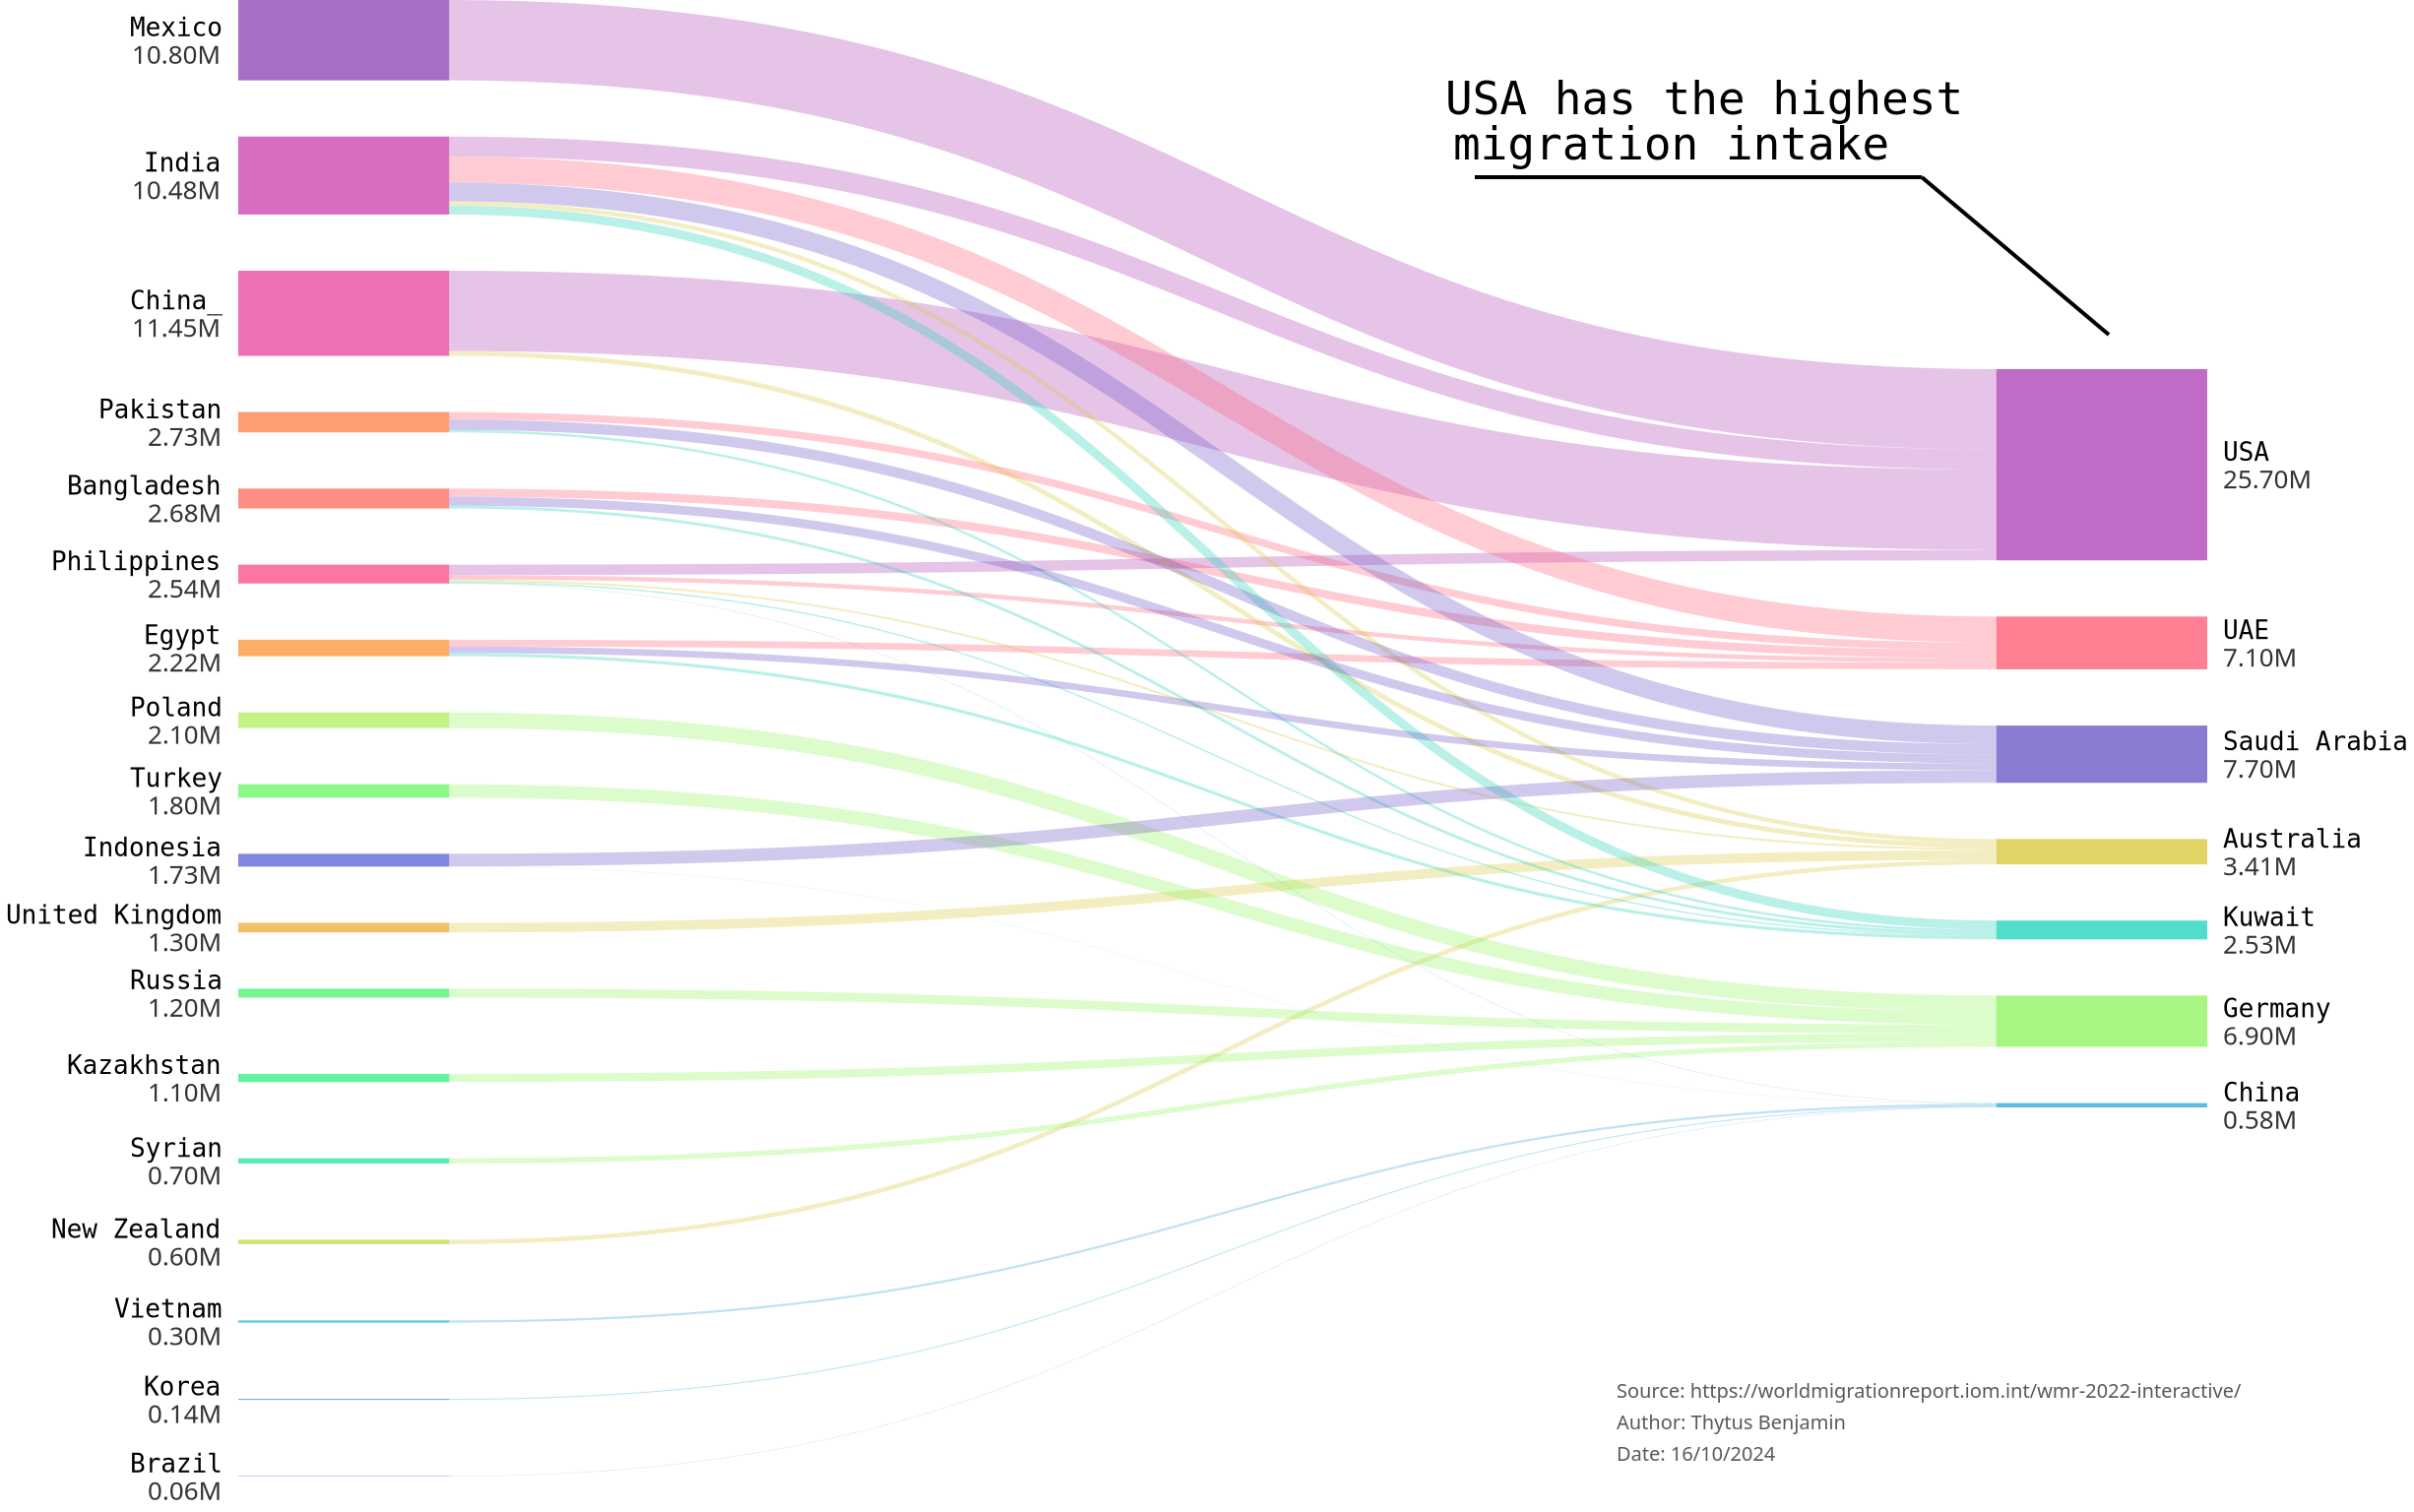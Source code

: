 {
    "$schema": "https://vega.github.io/schema/vega/v5.json",
    "description": "Sankey Chart by David Bacci: https://www.linkedin.com/in/davbacci/",
    "width":1000,
    "height": 750,
    "background":"transparent",
    "signals": [
      {
        "name": "standardGap",
        "value": 14,
        "description": "Gap as a percentage of full domain"
      },
      {
        "name": "base",
        "value": "center",
        "description": "How to stack(center or zero)"
      }
    ],
    "data": [
      {
        "name": "input",
        "values": [
          {"category": "India","stack": 1,"sort": 2,"labels": "left"},
          {"category": "China_","stack": 1,"sort": 3,"labels": "left"},
          {"category": "Mexico","stack": 1,"sort": 1,"labels": "left"},
          {"category": "Philippines", "stack": 1, "sort": 6, "labels": "left"},
          {"category": "Bangladesh", "stack": 1, "sort": 5, "labels": "left"},
          {"category": "Pakistan", "stack": 1, "sort": 4, "labels": "left"},
          {"category": "El Salvador", "stack": 1, "sort": 1, "labels": "left"},
          {"category": "Egypt","stack": 1,"sort": 7,"labels": "left"},
          {"category": "United Kingdom", "stack": 1, "sort": 11, "labels": "left"},
          {"category": "New Zealand", "stack": 1, "sort": 15, "labels": "left","gap":5},
          {"category": "Poland", "stack": 1, "sort": 8, "labels": "left"},
          {"category": "Turkey", "stack": 1, "sort": 9, "labels": "left"},
          {"category": "Russia", "stack": 1, "sort": 12, "labels": "left"},
          {"category": "Kazakhstan", "stack": 1, "sort": 13, "labels": "left","gap":5},
          {"category": "Syrian", "stack": 1, "sort": 14, "labels": "left","gap":5},
          {"category": "Vietnam", "stack": 1, "sort": 16, "labels": "left","gap":5},
          {"category": "Korea", "stack": 1, "sort": 17, "labels": "left","gap":5},
          {"category": "Brazil", "stack": 1, "sort": 18, "labels": "left","gap":5},
          {"category": "Indonesia", "stack": 1, "sort": 10, "labels": "left"},
          {"category": "USA", "stack": 2, "sort": 1},
          {"category": "UAE", "stack": 2, "sort": 2},
          {"category": "Australia", "stack": 2, "sort": 3},
          {"category": "Kuwait", "stack": 2, "sort": 4},
          {"category": "Germany", "stack": 2, "sort": 5},
          {"category": "China", "stack": 2, "sort": 6},
          {"category": "Saudi Arabia", "stack": 2, "sort": 3},




          {"source": "Mexico", "destination": "USA", "value": 10.8},
          {"source": "India", "destination": "USA", "value": 2.7},
          {"source": "China_", "destination": "USA", "value": 10.8},
          {"source": "Philippines", "destination": "USA", "value": 1.4},
          {"source": "India", "destination": "UAE", "value": 3.5},
          {"source": "Bangladesh", "destination": "UAE", "value": 1.1},
          {"source": "Pakistan", "destination": "UAE", "value": 1},
          {"source": "Egypt", "destination": "UAE", "value": 0.9},
          {"source": "Philippines", "destination": "UAE", "value": 0.6},
          {"source": "United Kingdom", "destination": "Australia", "value": 1.3},
          {"source": "China_", "destination": "Australia", "value": 0.65},
          {"source": "New Zealand", "destination": "Australia", "value": 0.6},
          {"source": "India", "destination": "Australia", "value": 0.58},
          {"source": "Philippines", "destination": "Australia", "value": 0.28},
          {"source": "Poland", "destination": "Germany", "value": 2.1},
          {"source": "Turkey", "destination": "Germany", "value": 1.8},
          {"source": "Russia", "destination": "Germany", "value": 1.2},
          {"source": "Kazakhstan", "destination": "Germany", "value": 1.1},
          {"source": "Syrian", "destination": "Germany", "value": 0.7},
          {"source": "India", "destination": "Kuwait", "value": 1.2},
          {"source": "Egypt", "destination": "Kuwait", "value": 0.42},
          {"source": "Bangladesh", "destination": "Kuwait", "value": 0.38},
          {"source": "Pakistan", "destination": "Kuwait", "value": 0.33},
          {"source": "Philippines", "destination": "Kuwait", "value": 0.20},
          {"source": "Vietnam", "destination": "China", "value": 0.3},
          {"source": "Korea", "destination": "China", "value": 0.14},
          {"source": "Brazil", "destination": "China", "value": 0.057},
          {"source": "Philippines", "destination": "China", "value": 0.056},
          {"source": "Indonesia", "destination": "China", "value": 0.03},
          {"source": "India", "destination": "Saudi Arabia", "value": 2.5},
          {"source": "Indonesia", "destination": "Saudi Arabia", "value": 1.7},
          {"source": "Pakistan", "destination": "Saudi Arabia", "value": 1.4},
          {"source": "Bangladesh", "destination": "Saudi Arabia", "value": 1.2},
          {"source": "Egypt", "destination": "Saudi Arabia", "value": 0.9}
        ]
      },
      {
        "name": "stacks",
        "source": "input",
        "transform": [
          {"type": "filter", "expr": "datum.source != null"},
          {"type": "formula", "as": "end", "expr": "['source','destination']"},
          {
            "type": "formula",
            "as": "name",
            "expr": "[ datum.source,datum.destination]"
          },
          {"type": "project", "fields": ["end", "name", "value"]},
          {"type": "flatten", "fields": ["end", "name"]},
          {
            "type": "lookup",
            "from": "input",
            "key": "category",
            "values": ["stack", "sort", "gap", "labels"],
            "fields": ["name"],
            "as": ["stack", "sort", "gap", "labels"]
          },
          {
            "type": "aggregate",
            "fields": ["value", "stack", "sort", "gap", "labels"],
            "groupby": ["end", "name"],
            "ops": ["sum", "max", "max", "max", "max"],
            "as": ["value", "stack", "sort", "gap", "labels"]
          },
          {
            "type": "aggregate",
            "fields": ["value", "stack", "sort", "gap", "labels"],
            "groupby": ["name"],
            "ops": ["max", "max", "max", "max", "max"],
            "as": ["value", "stack", "sort", "gap", "labels"]
          },
          {"type": "formula", "as": "gap", "expr": "datum.gap?datum.gap:0"}
        ]
      },
      {
        "name": "maxValue",
        "source": ["stacks"],
        "transform": [
          {
            "type": "aggregate",
            "fields": ["value"],
            "groupby": ["stack"],
            "ops": ["sum"],
            "as": ["value"]
          },
          {
            "type": "aggregate",
            "fields": ["value"],
            "ops": ["max"],
            "as": ["value"]
          }
        ]
      },
      {
        "name": "plottedStacks",
        "source": ["stacks"],
        "transform": [
          {
            "type": "formula",
            "as": "spacer",
            "expr": " (data('maxValue')[0].value/100)*(standardGap+datum.gap)"
          },
          {"type": "formula", "as": "type", "expr": "['data','spacer']"},
          {
            "type": "formula",
            "as": "spacedValue",
            "expr": "[datum.value,datum.spacer]"
          },
          {"type": "flatten", "fields": ["type", "spacedValue"]},
          {
            "type": "stack",
            "groupby": ["stack"],
            "sort": {"field": "sort", "order": "descending"},
            "field": "spacedValue",
            "offset": {"signal": "base"}
          },
          {"type": "formula", "expr": "((datum.value)/2)+datum.y0", "as": "yc"}
        ]
      },
      {
        "name": "finalTable",
        "source": ["plottedStacks"],
        "transform": [{"type": "filter", "expr": "datum.type == 'data'"}]
      },
      {
        "name": "linkTable",
        "source": ["input"],
        "transform": [
          {"type": "filter", "expr": "datum.source != null"},
          {
            "type": "lookup",
            "from": "finalTable",
            "key": "name",
            "values": ["y0", "y1", "stack", "sort"],
            "fields": ["source"],
            "as": ["sourceStacky0", "sourceStacky1", "sourceStack", "sourceSort"]
          },
          {
            "type": "lookup",
            "from": "finalTable",
            "key": "name",
            "values": ["y0", "y1", "stack", "sort"],
            "fields": ["destination"],
            "as": [
              "destinationStacky0",
              "destinationStacky1",
              "destinationStack",
              "destinationSort"
            ]
          },
          {
            "type": "stack",
            "groupby": ["source"],
            "sort": {"field": "destinationSort", "order": "descending"},
            "field": "value",
            "offset": "zero",
            "as": ["syi0", "syi1"]
          },
          {
            "type": "formula",
            "expr": "datum.syi0+datum.sourceStacky0",
            "as": "sy0"
          },
          {"type": "formula", "expr": "datum.sy0+datum.value", "as": "sy1"},
          {
            "type": "stack",
            "groupby": ["destination"],
            "sort": {"field": "sourceSort", "order": "descending"},
            "field": "value",
            "offset": "zero",
            "as": ["dyi0", "dyi1"]
          },
          {
            "type": "formula",
            "expr": "datum.dyi0+datum.destinationStacky0",
            "as": "dy0"
          },
          {"type": "formula", "expr": "datum.dy0+datum.value", "as": "dy1"},
          {"type": "formula", "expr": "((datum.value)/2)+datum.sy0", "as": "syc"},
          {"type": "formula", "expr": "((datum.value)/2)+datum.dy0", "as": "dyc"},
          {
            "type": "linkpath",
            "orient": "horizontal",
            "shape": "diagonal",
            "sourceY": {"expr": "scale('y', datum.syc)"},
            "sourceX": {
              "expr": "scale('x', toNumber(  datum.sourceStack))+ bandwidth('x')"
            },
            "targetY": {"expr": "scale('y', datum.dyc)"},
            "targetX": {"expr": "scale('x', datum.destinationStack)"}
          },
          {
            "type": "formula",
            "expr": "range('y')[0]-scale('y', datum.value)",
            "as": "strokeWidth"
          }
        ]
      }
    ],
    "scales": [
      {
        "name": "x",
        "type": "band",
        "range": "width",
        "domain": {"data": "finalTable", "field": "stack"},
        "paddingInner": 0.88
      },
      {
        "name": "y",
        "type": "linear",
        "range": "height",
        "domain": {"data": "finalTable", "field": "y1"},
        "reverse": false
      },
      {
        "name": "color",
        "type": "ordinal",
        "range": {"scheme": "rainbow"},
        "domain": {"data": "stacks", "field": "name"}
      }
    ],
    "marks": [
      {
        "type": "rect",
        "from": {"data": "finalTable"},
        "encode": {
          "update": {
            "x": {"scale": "x", "field": "stack"},
            "width": {"scale": "x", "band": 1},
            "y": {"scale": "y", "field": "y0"},
            "y2": {"scale": "y", "field": "y1"},
            "fill": {"scale": "color", "field": "name"},
            "fillOpacity": {"value": 0.75},
            "strokeWidth": {"value": 0},
            "stroke": {"scale": "color", "field": "name"}
          },
          "hover": {
            "tooltip": {
              "signal": "{'Name':datum.name, 'People':format(datum.value,'.1f') + 'M'}"
            },
            "fillOpacity": {"value": 1},
            "font": {"value": "Consolas"}
          }
        }
      },
      {
        "type": "path",
        "name": "links",
        "from": {"data": "linkTable"},
        "clip": true,
        "encode": {
          "update": {
            "strokeWidth": {"field": "strokeWidth"},
            "path": {"field": "path"},
            "strokeOpacity": {"signal": "0.3"},
            "stroke": {"field": "destination", "scale": "color"}
          },
          "hover": {
            "strokeOpacity": {"value": 1},
            "tooltip": {
              "signal": "{'Origin':datum.source,'Destination':datum.destination, 'People':format(datum.value, '.1f') + 'M'}"
            }
          }
        }
      },
      {
        "type": "group",
        "name": "labelText",
        "zindex": 1,
        "from": {
          "facet": {
            "data": "finalTable",
            "name": "labelFacet",
            "groupby": ["name", "stack", "yc", "value", "labels"]
          }
        },
        "clip": false,
        "encode": {
          "update": {
            "strokeWidth": {"value": 1},
            "stroke": {"value": "red"},
            "x": {
              "signal": "datum.labels=='left'?scale('x', datum.stack)-8 : scale('x', datum.stack) + (bandwidth('x')) +8"
            },
            "yc": {"scale": "y", "signal": "datum.yc"},
            "width": {"signal": "0"},
            "height": {"signal": "0"},
            "fillOpacity": {"signal": "0.1"}
          }
        },
        "marks": [
          {
            "type": "text",
            "name": "heading",
            "from": {"data": "labelFacet"},
            "encode": {
              "update": {
                "x": {"value": 0},
                "y": {"value": -2},
                "text": {"field": "name"},
                "align": {"signal": "datum.labels=='left'?'right':'left'"},
                "fontWeight": {"value": "normal"},
                "fill": {"value": "black"},
                "font": {"value": "Consolas"}
              }
            }
          },
          {
            "type": "text",
            "name": "amount",
            "from": {"data": "labelFacet"},
            "encode": {
              "update": {
                "x": {"value": 0},
                "y": {"value": 12},
                "text": {"signal": " format(datum.value,'.2f')+ 'M'"},
                "align": {"signal": "datum.labels=='left'?'right':'left'"}
              }
            }
          }
        ]
      },
      {
        "type": "rect",
        "from": {"data": "labelText"},
        "encode": {
          "update": {
            "x": {"field": "bounds.x1", "offset": -2},
            "x2": {"field": "bounds.x2", "offset": 2},
            "y": {"field": "bounds.y1", "offset": -2},
            "y2": {"field": "bounds.y2", "offset": 2},
            "fill": {"value": "transparent"},
            "opacity": {"value": 0.8},
            "cornerRadius": {"value": 4}
          }
        }
      },

      {
        "type": "text",
        "data": [{}],
        "encode": {
          "update": {
            "text": {
              "value": [
                "Source: https://worldmigrationreport.iom.int/wmr-2022-interactive/",
                "Author: Thytus Benjamin",
                "Date: 16/10/2024"
              ]
            },
            "align": {"value": "left"},
            "lineHeight": {"value": 16},
            "fill": {"value": "#595959"},
            "x": {"signal": "700"},
            "y": {"signal": "height -40"},
            "fontSize": {"value": 10}
          }
        }
      },
      {
        "type": "text",
        "name": "annotation",
        "encode": {
          "update": {
            "x": {"value": 745},  
            "y": {"value": 40}, 
            "text": {"value": "USA has the highest "},  
            "align": {"value": "center"},
            "baseline": {"value": "top"},
            "fontSize": {"value": 23},
            "fill": {"value": "#000000"},
            "font": {"value": "Consolas"}
          }
        }
      },
      {
        "type": "text",
        "name": "annotation1",
        "encode": {
          "update": {
            "x": {"value": 728},  
            "y": {"value": 63}, 
            "text": {"value": "migration intake "},  
            "align": {"value": "center"},
            "baseline": {"value": "top"},
            "fontSize": {"value": 23},
            "fill": {"value": "#000000"},
            "font": {"value": "Consolas"}
          }
        }
      },
      {
        "type": "rule",
        "name": "line-annotation",
        "encode": {
          "update": {
            "x": {"value": 628}, 
            "x2": {"value": 855}, 
            "y": {"value": 90},  
            "y2": {"value": 90},  
            "stroke": {"value": "#000000"},  
            "strokeWidth": {"value": 2}  
          }
        }
      },
      {
        "type": "rule",
        "name": "line-annotation1",
        "encode": {
          "update": {
            "x": {"value": 855}, 
            "x2": {"value": 950}, 
            "y": {"value": 90},  
            "y2": {"value": 170},  
            "stroke": {"value": "#000000"},  
            "strokeWidth": {"value": 2}  
          }
        }
      }
    ],
    "config": {
      "view": {"stroke": "transparent"},
      "text": {"fontSize": 13, "fill": "#333333"}
    }
  }